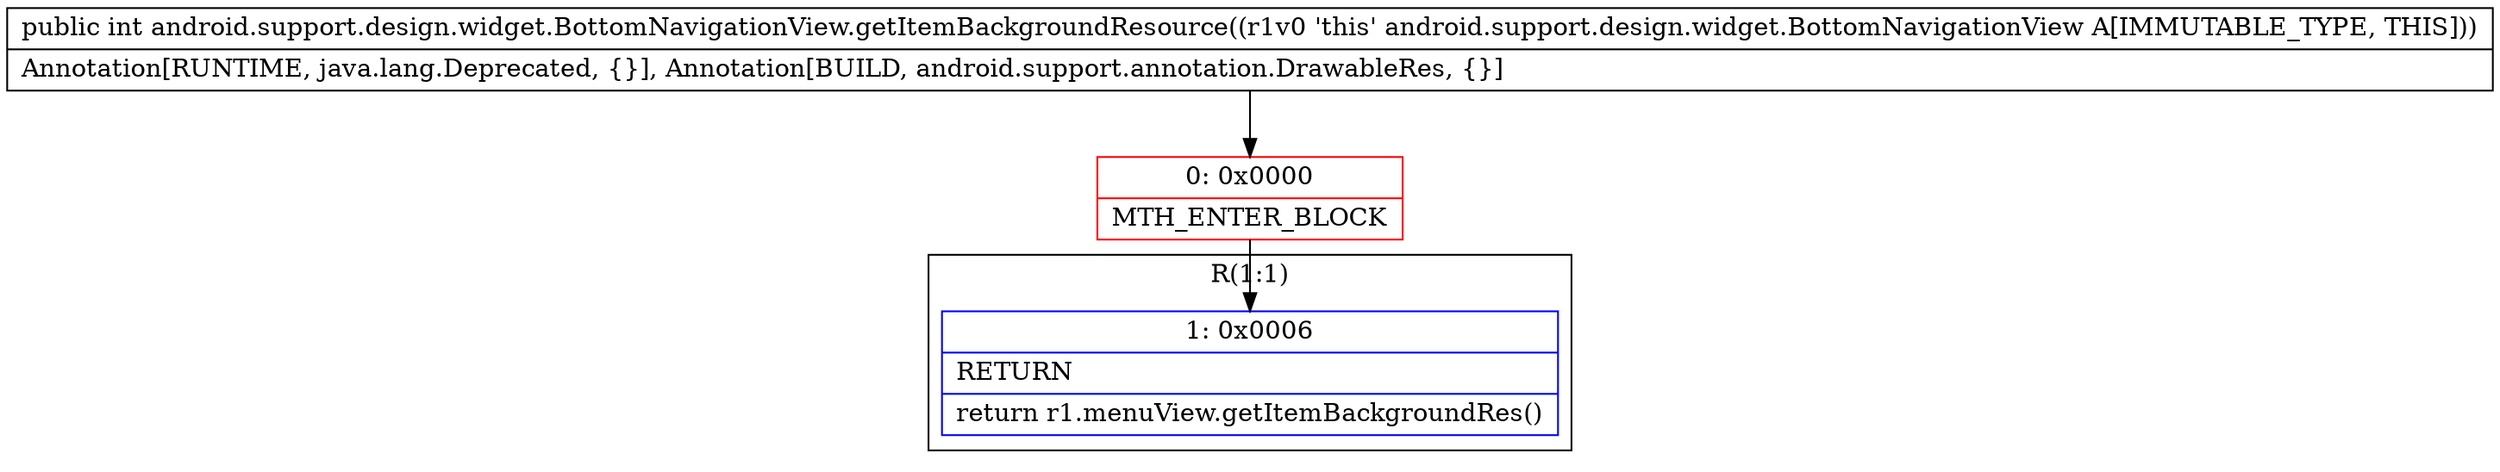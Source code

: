 digraph "CFG forandroid.support.design.widget.BottomNavigationView.getItemBackgroundResource()I" {
subgraph cluster_Region_451997819 {
label = "R(1:1)";
node [shape=record,color=blue];
Node_1 [shape=record,label="{1\:\ 0x0006|RETURN\l|return r1.menuView.getItemBackgroundRes()\l}"];
}
Node_0 [shape=record,color=red,label="{0\:\ 0x0000|MTH_ENTER_BLOCK\l}"];
MethodNode[shape=record,label="{public int android.support.design.widget.BottomNavigationView.getItemBackgroundResource((r1v0 'this' android.support.design.widget.BottomNavigationView A[IMMUTABLE_TYPE, THIS]))  | Annotation[RUNTIME, java.lang.Deprecated, \{\}], Annotation[BUILD, android.support.annotation.DrawableRes, \{\}]\l}"];
MethodNode -> Node_0;
Node_0 -> Node_1;
}

